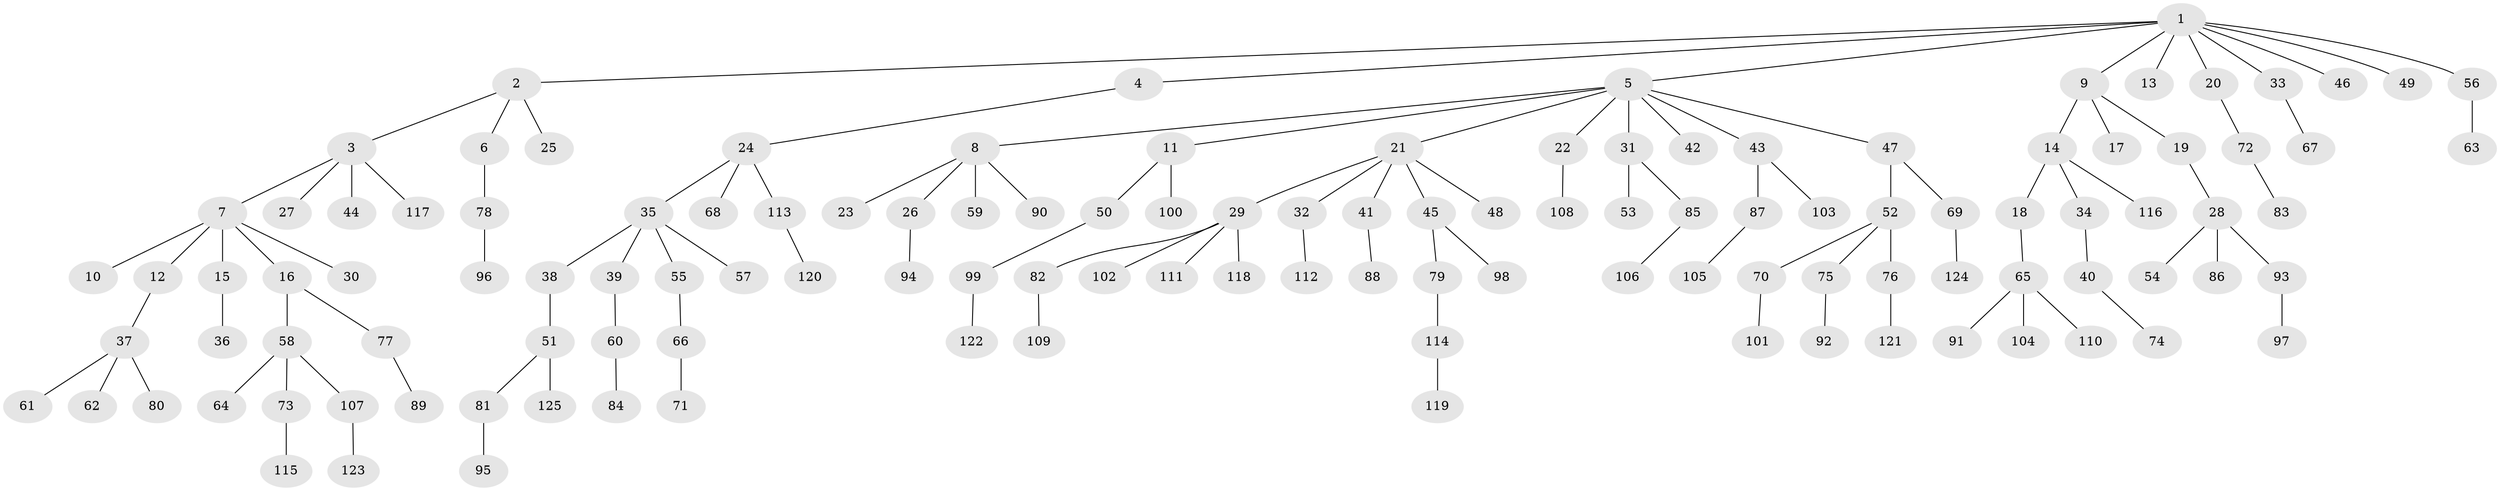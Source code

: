 // Generated by graph-tools (version 1.1) at 2025/36/03/09/25 02:36:29]
// undirected, 125 vertices, 124 edges
graph export_dot {
graph [start="1"]
  node [color=gray90,style=filled];
  1;
  2;
  3;
  4;
  5;
  6;
  7;
  8;
  9;
  10;
  11;
  12;
  13;
  14;
  15;
  16;
  17;
  18;
  19;
  20;
  21;
  22;
  23;
  24;
  25;
  26;
  27;
  28;
  29;
  30;
  31;
  32;
  33;
  34;
  35;
  36;
  37;
  38;
  39;
  40;
  41;
  42;
  43;
  44;
  45;
  46;
  47;
  48;
  49;
  50;
  51;
  52;
  53;
  54;
  55;
  56;
  57;
  58;
  59;
  60;
  61;
  62;
  63;
  64;
  65;
  66;
  67;
  68;
  69;
  70;
  71;
  72;
  73;
  74;
  75;
  76;
  77;
  78;
  79;
  80;
  81;
  82;
  83;
  84;
  85;
  86;
  87;
  88;
  89;
  90;
  91;
  92;
  93;
  94;
  95;
  96;
  97;
  98;
  99;
  100;
  101;
  102;
  103;
  104;
  105;
  106;
  107;
  108;
  109;
  110;
  111;
  112;
  113;
  114;
  115;
  116;
  117;
  118;
  119;
  120;
  121;
  122;
  123;
  124;
  125;
  1 -- 2;
  1 -- 4;
  1 -- 5;
  1 -- 9;
  1 -- 13;
  1 -- 20;
  1 -- 33;
  1 -- 46;
  1 -- 49;
  1 -- 56;
  2 -- 3;
  2 -- 6;
  2 -- 25;
  3 -- 7;
  3 -- 27;
  3 -- 44;
  3 -- 117;
  4 -- 24;
  5 -- 8;
  5 -- 11;
  5 -- 21;
  5 -- 22;
  5 -- 31;
  5 -- 42;
  5 -- 43;
  5 -- 47;
  6 -- 78;
  7 -- 10;
  7 -- 12;
  7 -- 15;
  7 -- 16;
  7 -- 30;
  8 -- 23;
  8 -- 26;
  8 -- 59;
  8 -- 90;
  9 -- 14;
  9 -- 17;
  9 -- 19;
  11 -- 50;
  11 -- 100;
  12 -- 37;
  14 -- 18;
  14 -- 34;
  14 -- 116;
  15 -- 36;
  16 -- 58;
  16 -- 77;
  18 -- 65;
  19 -- 28;
  20 -- 72;
  21 -- 29;
  21 -- 32;
  21 -- 41;
  21 -- 45;
  21 -- 48;
  22 -- 108;
  24 -- 35;
  24 -- 68;
  24 -- 113;
  26 -- 94;
  28 -- 54;
  28 -- 86;
  28 -- 93;
  29 -- 82;
  29 -- 102;
  29 -- 111;
  29 -- 118;
  31 -- 53;
  31 -- 85;
  32 -- 112;
  33 -- 67;
  34 -- 40;
  35 -- 38;
  35 -- 39;
  35 -- 55;
  35 -- 57;
  37 -- 61;
  37 -- 62;
  37 -- 80;
  38 -- 51;
  39 -- 60;
  40 -- 74;
  41 -- 88;
  43 -- 87;
  43 -- 103;
  45 -- 79;
  45 -- 98;
  47 -- 52;
  47 -- 69;
  50 -- 99;
  51 -- 81;
  51 -- 125;
  52 -- 70;
  52 -- 75;
  52 -- 76;
  55 -- 66;
  56 -- 63;
  58 -- 64;
  58 -- 73;
  58 -- 107;
  60 -- 84;
  65 -- 91;
  65 -- 104;
  65 -- 110;
  66 -- 71;
  69 -- 124;
  70 -- 101;
  72 -- 83;
  73 -- 115;
  75 -- 92;
  76 -- 121;
  77 -- 89;
  78 -- 96;
  79 -- 114;
  81 -- 95;
  82 -- 109;
  85 -- 106;
  87 -- 105;
  93 -- 97;
  99 -- 122;
  107 -- 123;
  113 -- 120;
  114 -- 119;
}
